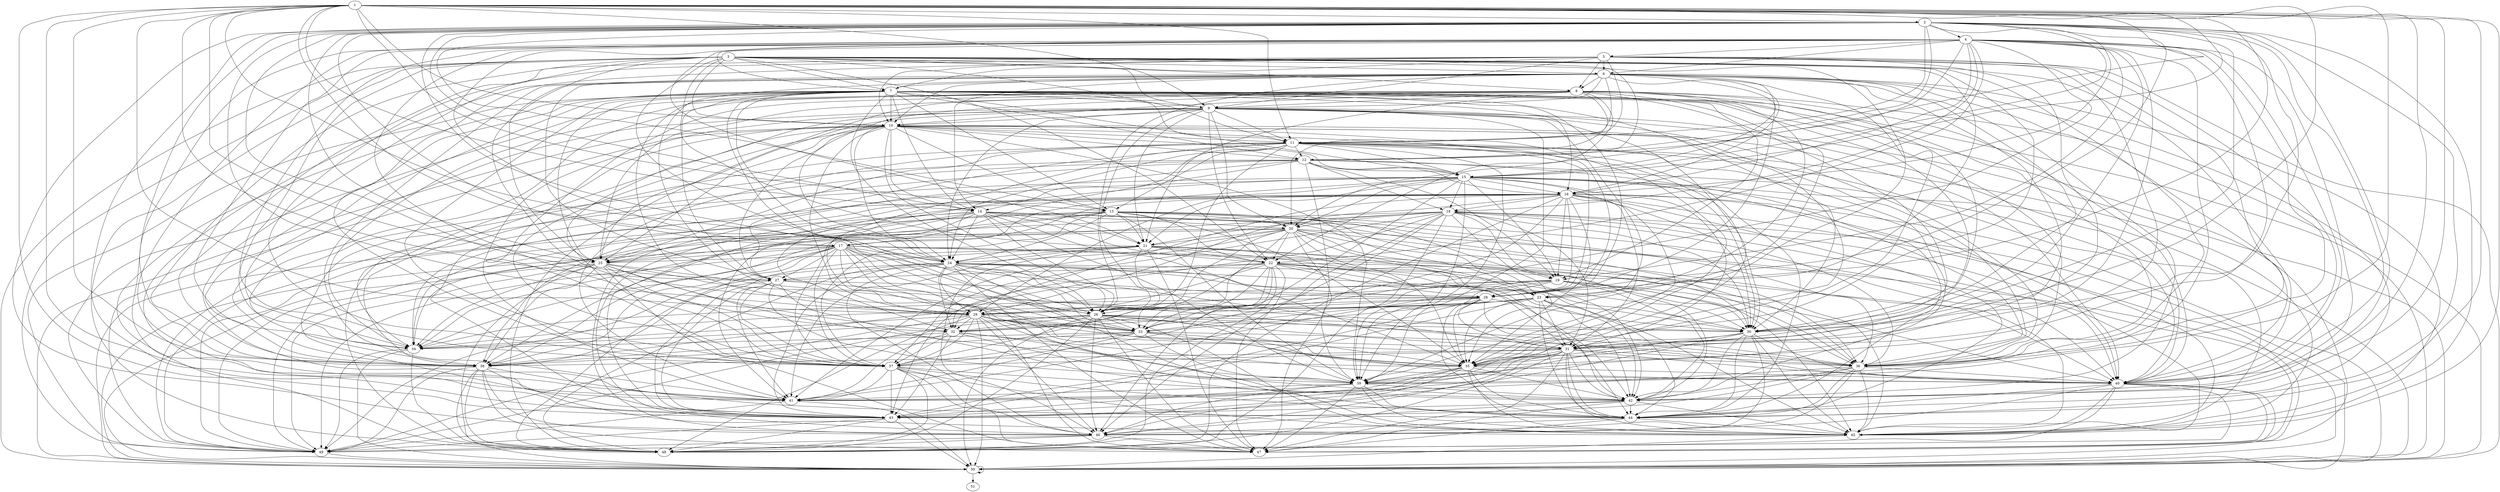 strict digraph {
    "44"
    "18"
    "25"
    "46"
    "45"
    "5"
    "35"
    "38"
    "13"
    "20"
    "34"
    "10"
    "11"
    "42"
    "21"
    "6"
    "27"
    "36"
    "40"
    "3"
    "9"
    "15"
    "8"
    "41"
    "17"
    "43"
    "30"
    "12"
    "1"
    "7"
    "31"
    "47"
    "24"
    "14"
    "26"
    "29"
    "49"
    "33"
    "2"
    "39"
    "37"
    "4"
    "50"
    "51"
    "28"
    "32"
    "16"
    "22"
    "19"
    "23"
    "48"
    "44" -> "45" [weight=1]
    "44" -> "46" [weight=1]
    "44" -> "47" [weight=1]
    "18" -> "19" [weight=1]
    "18" -> "20" [weight=1]
    "18" -> "21" [weight=1]
    "18" -> "30" [weight=1]
    "18" -> "31" [weight=1]
    "18" -> "32" [weight=1]
    "18" -> "33" [weight=1]
    "18" -> "34" [weight=1]
    "18" -> "35" [weight=1]
    "18" -> "36" [weight=1]
    "18" -> "37" [weight=1]
    "18" -> "45" [weight=1]
    "18" -> "46" [weight=1]
    "18" -> "47" [weight=1]
    "18" -> "48" [weight=1]
    "18" -> "49" [weight=1]
    "18" -> "50" [weight=1]
    "25" -> "32" [weight=1]
    "25" -> "33" [weight=1]
    "25" -> "34" [weight=1]
    "25" -> "35" [weight=1]
    "25" -> "36" [weight=1]
    "25" -> "37" [weight=1]
    "25" -> "38" [weight=1]
    "25" -> "47" [weight=1]
    "25" -> "48" [weight=1]
    "25" -> "49" [weight=1]
    "25" -> "50" [weight=1]
    "46" -> "47" [weight=1]
    "46" -> "48" [weight=1]
    "46" -> "49" [weight=1]
    "45" -> "50" [weight=1]
    "5" -> "6" [weight=1]
    "5" -> "7" [weight=1]
    "5" -> "8" [weight=1]
    "5" -> "9" [weight=1]
    "5" -> "10" [weight=1]
    "5" -> "11" [weight=1]
    "5" -> "35" [weight=1]
    "5" -> "36" [weight=1]
    "5" -> "37" [weight=1]
    "5" -> "38" [weight=1]
    "5" -> "39" [weight=1]
    "5" -> "40" [weight=1]
    "5" -> "41" [weight=1]
    "5" -> "50" [weight=1]
    "35" -> "39" [weight=1]
    "35" -> "40" [weight=1]
    "35" -> "41" [weight=1]
    "35" -> "42" [weight=1]
    "35" -> "43" [weight=1]
    "35" -> "44" [weight=1]
    "35" -> "45" [weight=1]
    "35" -> "46" [weight=1]
    "38" -> "44" [weight=1]
    "38" -> "45" [weight=1]
    "38" -> "46" [weight=1]
    "38" -> "47" [weight=1]
    "38" -> "48" [weight=1]
    "38" -> "49" [weight=1]
    "38" -> "50" [weight=1]
    "13" -> "19" [weight=1]
    "13" -> "20" [weight=1]
    "13" -> "21" [weight=1]
    "13" -> "22" [weight=1]
    "13" -> "23" [weight=1]
    "13" -> "24" [weight=1]
    "13" -> "25" [weight=1]
    "13" -> "34" [weight=1]
    "13" -> "35" [weight=1]
    "13" -> "36" [weight=1]
    "13" -> "37" [weight=1]
    "13" -> "38" [weight=1]
    "13" -> "39" [weight=1]
    "13" -> "40" [weight=1]
    "13" -> "49" [weight=1]
    "20" -> "21" [weight=1]
    "20" -> "22" [weight=1]
    "20" -> "23" [weight=1]
    "20" -> "24" [weight=1]
    "20" -> "25" [weight=1]
    "20" -> "26" [weight=1]
    "20" -> "35" [weight=1]
    "20" -> "36" [weight=1]
    "20" -> "37" [weight=1]
    "20" -> "38" [weight=1]
    "20" -> "39" [weight=1]
    "20" -> "40" [weight=1]
    "20" -> "41" [weight=1]
    "20" -> "42" [weight=1]
    "20" -> "50" [weight=1]
    "34" -> "48" [weight=1]
    "34" -> "49" [weight=1]
    "34" -> "50" [weight=1]
    "10" -> "11" [weight=1]
    "10" -> "12" [weight=1]
    "10" -> "13" [weight=1]
    "10" -> "14" [weight=1]
    "10" -> "15" [weight=1]
    "10" -> "24" [weight=1]
    "10" -> "25" [weight=1]
    "10" -> "26" [weight=1]
    "10" -> "27" [weight=1]
    "10" -> "28" [weight=1]
    "10" -> "29" [weight=1]
    "10" -> "30" [weight=1]
    "10" -> "34" [weight=1]
    "10" -> "35" [weight=1]
    "10" -> "36" [weight=1]
    "10" -> "37" [weight=1]
    "10" -> "38" [weight=1]
    "10" -> "39" [weight=1]
    "10" -> "40" [weight=1]
    "10" -> "49" [weight=1]
    "10" -> "50" [weight=1]
    "11" -> "12" [weight=1]
    "11" -> "13" [weight=1]
    "11" -> "14" [weight=1]
    "11" -> "15" [weight=1]
    "11" -> "24" [weight=1]
    "11" -> "25" [weight=1]
    "11" -> "26" [weight=1]
    "11" -> "27" [weight=1]
    "11" -> "28" [weight=1]
    "11" -> "29" [weight=1]
    "11" -> "30" [weight=1]
    "11" -> "39" [weight=1]
    "11" -> "40" [weight=1]
    "11" -> "41" [weight=1]
    "11" -> "42" [weight=1]
    "11" -> "43" [weight=1]
    "11" -> "44" [weight=1]
    "11" -> "45" [weight=1]
    "42" -> "43" [weight=1]
    "42" -> "44" [weight=1]
    "42" -> "45" [weight=1]
    "42" -> "46" [weight=1]
    "42" -> "47" [weight=1]
    "21" -> "22" [weight=1]
    "21" -> "23" [weight=1]
    "21" -> "24" [weight=1]
    "21" -> "25" [weight=1]
    "21" -> "26" [weight=1]
    "21" -> "41" [weight=1]
    "21" -> "42" [weight=1]
    "21" -> "43" [weight=1]
    "21" -> "44" [weight=1]
    "21" -> "45" [weight=1]
    "21" -> "46" [weight=1]
    "21" -> "47" [weight=1]
    "6" -> "7" [weight=1]
    "6" -> "8" [weight=1]
    "6" -> "9" [weight=1]
    "6" -> "10" [weight=1]
    "6" -> "11" [weight=1]
    "6" -> "14" [weight=1]
    "6" -> "15" [weight=1]
    "6" -> "16" [weight=1]
    "6" -> "25" [weight=1]
    "6" -> "26" [weight=1]
    "6" -> "27" [weight=1]
    "6" -> "28" [weight=1]
    "6" -> "29" [weight=1]
    "6" -> "30" [weight=1]
    "6" -> "31" [weight=1]
    "6" -> "39" [weight=1]
    "6" -> "40" [weight=1]
    "6" -> "41" [weight=1]
    "6" -> "42" [weight=1]
    "6" -> "43" [weight=1]
    "6" -> "44" [weight=1]
    "6" -> "45" [weight=1]
    "27" -> "28" [weight=1]
    "27" -> "37" [weight=1]
    "27" -> "38" [weight=1]
    "27" -> "39" [weight=1]
    "27" -> "40" [weight=1]
    "27" -> "41" [weight=1]
    "27" -> "42" [weight=1]
    "27" -> "43" [weight=1]
    "36" -> "40" [weight=1]
    "36" -> "41" [weight=1]
    "36" -> "42" [weight=1]
    "36" -> "43" [weight=1]
    "36" -> "44" [weight=1]
    "36" -> "45" [weight=1]
    "36" -> "46" [weight=1]
    "40" -> "44" [weight=1]
    "40" -> "45" [weight=1]
    "40" -> "46" [weight=1]
    "40" -> "47" [weight=1]
    "40" -> "48" [weight=1]
    "40" -> "49" [weight=1]
    "40" -> "50" [weight=1]
    "3" -> "6" [weight=1]
    "3" -> "7" [weight=1]
    "3" -> "8" [weight=1]
    "3" -> "9" [weight=1]
    "3" -> "10" [weight=1]
    "3" -> "11" [weight=1]
    "3" -> "12" [weight=1]
    "3" -> "21" [weight=1]
    "3" -> "22" [weight=1]
    "3" -> "23" [weight=1]
    "3" -> "24" [weight=1]
    "3" -> "33" [weight=1]
    "3" -> "34" [weight=1]
    "3" -> "35" [weight=1]
    "3" -> "36" [weight=1]
    "3" -> "37" [weight=1]
    "3" -> "38" [weight=1]
    "3" -> "39" [weight=1]
    "3" -> "40" [weight=1]
    "3" -> "48" [weight=1]
    "3" -> "49" [weight=1]
    "3" -> "50" [weight=1]
    "9" -> "10" [weight=1]
    "9" -> "11" [weight=1]
    "9" -> "20" [weight=1]
    "9" -> "21" [weight=1]
    "9" -> "22" [weight=1]
    "9" -> "23" [weight=1]
    "9" -> "24" [weight=1]
    "9" -> "25" [weight=1]
    "9" -> "26" [weight=1]
    "9" -> "35" [weight=1]
    "9" -> "36" [weight=1]
    "9" -> "37" [weight=1]
    "9" -> "38" [weight=1]
    "9" -> "39" [weight=1]
    "9" -> "40" [weight=1]
    "9" -> "41" [weight=1]
    "9" -> "50" [weight=1]
    "15" -> "16" [weight=1]
    "15" -> "17" [weight=1]
    "15" -> "18" [weight=1]
    "15" -> "19" [weight=1]
    "15" -> "20" [weight=1]
    "15" -> "21" [weight=1]
    "15" -> "29" [weight=1]
    "15" -> "30" [weight=1]
    "15" -> "31" [weight=1]
    "15" -> "32" [weight=1]
    "15" -> "33" [weight=1]
    "15" -> "34" [weight=1]
    "15" -> "35" [weight=1]
    "15" -> "36" [weight=1]
    "15" -> "39" [weight=1]
    "15" -> "40" [weight=1]
    "15" -> "49" [weight=1]
    "15" -> "50" [weight=1]
    "8" -> "9" [weight=1]
    "8" -> "10" [weight=1]
    "8" -> "19" [weight=1]
    "8" -> "20" [weight=1]
    "8" -> "21" [weight=1]
    "8" -> "22" [weight=1]
    "8" -> "23" [weight=1]
    "8" -> "24" [weight=1]
    "8" -> "25" [weight=1]
    "8" -> "34" [weight=1]
    "8" -> "35" [weight=1]
    "8" -> "36" [weight=1]
    "8" -> "37" [weight=1]
    "8" -> "38" [weight=1]
    "8" -> "39" [weight=1]
    "8" -> "40" [weight=1]
    "8" -> "48" [weight=1]
    "8" -> "49" [weight=1]
    "8" -> "50" [weight=1]
    "41" -> "49" [weight=1]
    "41" -> "50" [weight=1]
    "17" -> "24" [weight=1]
    "17" -> "25" [weight=1]
    "17" -> "26" [weight=1]
    "17" -> "27" [weight=1]
    "17" -> "28" [weight=1]
    "17" -> "29" [weight=1]
    "17" -> "30" [weight=1]
    "17" -> "33" [weight=1]
    "17" -> "34" [weight=1]
    "17" -> "35" [weight=1]
    "17" -> "36" [weight=1]
    "17" -> "37" [weight=1]
    "17" -> "38" [weight=1]
    "17" -> "39" [weight=1]
    "17" -> "48" [weight=1]
    "17" -> "49" [weight=1]
    "17" -> "50" [weight=1]
    "43" -> "48" [weight=1]
    "43" -> "49" [weight=1]
    "43" -> "50" [weight=1]
    "30" -> "31" [weight=1]
    "30" -> "40" [weight=1]
    "30" -> "41" [weight=1]
    "30" -> "42" [weight=1]
    "30" -> "43" [weight=1]
    "30" -> "44" [weight=1]
    "30" -> "45" [weight=1]
    "30" -> "46" [weight=1]
    "12" -> "15" [weight=1]
    "12" -> "16" [weight=1]
    "12" -> "17" [weight=1]
    "12" -> "18" [weight=1]
    "12" -> "19" [weight=1]
    "12" -> "43" [weight=1]
    "12" -> "44" [weight=1]
    "12" -> "45" [weight=1]
    "12" -> "46" [weight=1]
    "12" -> "47" [weight=1]
    "12" -> "48" [weight=1]
    "12" -> "49" [weight=1]
    "1" -> "2" [weight=1]
    "1" -> "9" [weight=1]
    "1" -> "10" [weight=1]
    "1" -> "11" [weight=1]
    "1" -> "12" [weight=1]
    "1" -> "13" [weight=1]
    "1" -> "14" [weight=1]
    "1" -> "15" [weight=1]
    "1" -> "24" [weight=1]
    "1" -> "25" [weight=1]
    "1" -> "26" [weight=1]
    "1" -> "27" [weight=1]
    "1" -> "28" [weight=1]
    "1" -> "29" [weight=1]
    "1" -> "30" [weight=1]
    "1" -> "38" [weight=1]
    "1" -> "39" [weight=1]
    "1" -> "40" [weight=1]
    "1" -> "41" [weight=1]
    "1" -> "42" [weight=1]
    "1" -> "43" [weight=1]
    "1" -> "44" [weight=1]
    "1" -> "45" [weight=1]
    "7" -> "9" [weight=1]
    "7" -> "10" [weight=1]
    "7" -> "11" [weight=1]
    "7" -> "12" [weight=1]
    "7" -> "13" [weight=1]
    "7" -> "14" [weight=1]
    "7" -> "15" [weight=1]
    "7" -> "16" [weight=1]
    "7" -> "24" [weight=1]
    "7" -> "25" [weight=1]
    "7" -> "26" [weight=1]
    "7" -> "27" [weight=1]
    "7" -> "28" [weight=1]
    "7" -> "29" [weight=1]
    "7" -> "30" [weight=1]
    "7" -> "31" [weight=1]
    "7" -> "33" [weight=1]
    "7" -> "34" [weight=1]
    "7" -> "35" [weight=1]
    "7" -> "36" [weight=1]
    "7" -> "37" [weight=1]
    "7" -> "38" [weight=1]
    "7" -> "47" [weight=1]
    "7" -> "48" [weight=1]
    "7" -> "49" [weight=1]
    "7" -> "50" [weight=1]
    "31" -> "35" [weight=1]
    "31" -> "36" [weight=1]
    "31" -> "37" [weight=1]
    "31" -> "38" [weight=1]
    "31" -> "39" [weight=1]
    "31" -> "40" [weight=1]
    "31" -> "42" [weight=1]
    "31" -> "43" [weight=1]
    "31" -> "44" [weight=1]
    "31" -> "45" [weight=1]
    "31" -> "46" [weight=1]
    "31" -> "47" [weight=1]
    "31" -> "48" [weight=1]
    "24" -> "26" [weight=1]
    "24" -> "27" [weight=1]
    "24" -> "28" [weight=1]
    "24" -> "29" [weight=1]
    "24" -> "30" [weight=1]
    "24" -> "31" [weight=1]
    "24" -> "32" [weight=1]
    "24" -> "33" [weight=1]
    "24" -> "42" [weight=1]
    "24" -> "43" [weight=1]
    "24" -> "44" [weight=1]
    "24" -> "45" [weight=1]
    "24" -> "46" [weight=1]
    "24" -> "47" [weight=1]
    "24" -> "48" [weight=1]
    "24" -> "49" [weight=1]
    "14" -> "20" [weight=1]
    "14" -> "21" [weight=1]
    "14" -> "22" [weight=1]
    "14" -> "23" [weight=1]
    "14" -> "24" [weight=1]
    "14" -> "25" [weight=1]
    "14" -> "26" [weight=1]
    "14" -> "35" [weight=1]
    "14" -> "36" [weight=1]
    "14" -> "37" [weight=1]
    "14" -> "38" [weight=1]
    "14" -> "39" [weight=1]
    "14" -> "40" [weight=1]
    "14" -> "41" [weight=1]
    "14" -> "50" [weight=1]
    "26" -> "30" [weight=1]
    "26" -> "31" [weight=1]
    "26" -> "32" [weight=1]
    "26" -> "33" [weight=1]
    "26" -> "34" [weight=1]
    "26" -> "35" [weight=1]
    "26" -> "36" [weight=1]
    "26" -> "45" [weight=1]
    "26" -> "46" [weight=1]
    "26" -> "47" [weight=1]
    "26" -> "48" [weight=1]
    "26" -> "49" [weight=1]
    "26" -> "50" [weight=1]
    "29" -> "30" [weight=1]
    "29" -> "31" [weight=1]
    "29" -> "32" [weight=1]
    "29" -> "33" [weight=1]
    "29" -> "34" [weight=1]
    "29" -> "35" [weight=1]
    "29" -> "36" [weight=1]
    "29" -> "37" [weight=1]
    "29" -> "45" [weight=1]
    "29" -> "46" [weight=1]
    "29" -> "47" [weight=1]
    "29" -> "48" [weight=1]
    "29" -> "49" [weight=1]
    "29" -> "50" [weight=1]
    "49" -> "50" [weight=1]
    "33" -> "34" [weight=1]
    "33" -> "35" [weight=1]
    "33" -> "36" [weight=1]
    "33" -> "37" [weight=1]
    "33" -> "38" [weight=1]
    "33" -> "39" [weight=1]
    "33" -> "40" [weight=1]
    "33" -> "41" [weight=1]
    "2" -> "4" [weight=1]
    "2" -> "11" [weight=1]
    "2" -> "12" [weight=1]
    "2" -> "13" [weight=1]
    "2" -> "14" [weight=1]
    "2" -> "15" [weight=1]
    "2" -> "16" [weight=1]
    "2" -> "17" [weight=1]
    "2" -> "25" [weight=1]
    "2" -> "26" [weight=1]
    "2" -> "27" [weight=1]
    "2" -> "28" [weight=1]
    "2" -> "29" [weight=1]
    "2" -> "30" [weight=1]
    "2" -> "31" [weight=1]
    "2" -> "40" [weight=1]
    "2" -> "41" [weight=1]
    "2" -> "42" [weight=1]
    "2" -> "43" [weight=1]
    "2" -> "44" [weight=1]
    "2" -> "45" [weight=1]
    "2" -> "46" [weight=1]
    "39" -> "41" [weight=1]
    "39" -> "42" [weight=1]
    "39" -> "43" [weight=1]
    "39" -> "44" [weight=1]
    "39" -> "45" [weight=1]
    "39" -> "46" [weight=1]
    "39" -> "47" [weight=1]
    "37" -> "41" [weight=1]
    "37" -> "42" [weight=1]
    "37" -> "43" [weight=1]
    "37" -> "44" [weight=1]
    "37" -> "45" [weight=1]
    "37" -> "46" [weight=1]
    "37" -> "47" [weight=1]
    "37" -> "48" [weight=1]
    "4" -> "5" [weight=1]
    "4" -> "6" [weight=1]
    "4" -> "7" [weight=1]
    "4" -> "16" [weight=1]
    "4" -> "17" [weight=1]
    "4" -> "18" [weight=1]
    "4" -> "19" [weight=1]
    "4" -> "20" [weight=1]
    "4" -> "21" [weight=1]
    "4" -> "22" [weight=1]
    "4" -> "30" [weight=1]
    "4" -> "31" [weight=1]
    "4" -> "32" [weight=1]
    "4" -> "33" [weight=1]
    "4" -> "34" [weight=1]
    "4" -> "35" [weight=1]
    "4" -> "36" [weight=1]
    "4" -> "37" [weight=1]
    "4" -> "38" [weight=1]
    "4" -> "39" [weight=1]
    "4" -> "40" [weight=1]
    "4" -> "41" [weight=1]
    "4" -> "42" [weight=1]
    "50" -> "50" [weight=1]
    "50" -> "51" [weight=1]
    "28" -> "29" [weight=1]
    "28" -> "30" [weight=1]
    "28" -> "31" [weight=1]
    "28" -> "32" [weight=1]
    "28" -> "33" [weight=1]
    "28" -> "34" [weight=1]
    "28" -> "35" [weight=1]
    "28" -> "42" [weight=1]
    "28" -> "43" [weight=1]
    "28" -> "44" [weight=1]
    "32" -> "37" [weight=1]
    "32" -> "38" [weight=1]
    "32" -> "39" [weight=1]
    "32" -> "40" [weight=1]
    "32" -> "41" [weight=1]
    "32" -> "42" [weight=1]
    "32" -> "43" [weight=1]
    "16" -> "17" [weight=1]
    "16" -> "18" [weight=1]
    "16" -> "19" [weight=1]
    "16" -> "28" [weight=1]
    "16" -> "29" [weight=1]
    "16" -> "30" [weight=1]
    "16" -> "31" [weight=1]
    "16" -> "32" [weight=1]
    "16" -> "33" [weight=1]
    "16" -> "34" [weight=1]
    "16" -> "35" [weight=1]
    "16" -> "43" [weight=1]
    "16" -> "44" [weight=1]
    "16" -> "45" [weight=1]
    "16" -> "46" [weight=1]
    "16" -> "47" [weight=1]
    "16" -> "48" [weight=1]
    "16" -> "49" [weight=1]
    "16" -> "50" [weight=1]
    "22" -> "26" [weight=1]
    "22" -> "27" [weight=1]
    "22" -> "28" [weight=1]
    "22" -> "29" [weight=1]
    "22" -> "30" [weight=1]
    "22" -> "31" [weight=1]
    "22" -> "32" [weight=1]
    "22" -> "33" [weight=1]
    "22" -> "42" [weight=1]
    "22" -> "43" [weight=1]
    "22" -> "44" [weight=1]
    "22" -> "45" [weight=1]
    "22" -> "46" [weight=1]
    "22" -> "47" [weight=1]
    "22" -> "48" [weight=1]
    "19" -> "28" [weight=1]
    "19" -> "29" [weight=1]
    "19" -> "30" [weight=1]
    "19" -> "36" [weight=1]
    "19" -> "37" [weight=1]
    "19" -> "38" [weight=1]
    "19" -> "39" [weight=1]
    "19" -> "40" [weight=1]
    "19" -> "41" [weight=1]
    "19" -> "42" [weight=1]
    "23" -> "29" [weight=1]
    "23" -> "30" [weight=1]
    "23" -> "31" [weight=1]
    "23" -> "32" [weight=1]
    "23" -> "33" [weight=1]
    "23" -> "34" [weight=1]
    "23" -> "35" [weight=1]
    "23" -> "42" [weight=1]
    "23" -> "43" [weight=1]
    "23" -> "44" [weight=1]
    "23" -> "45" [weight=1]
}
